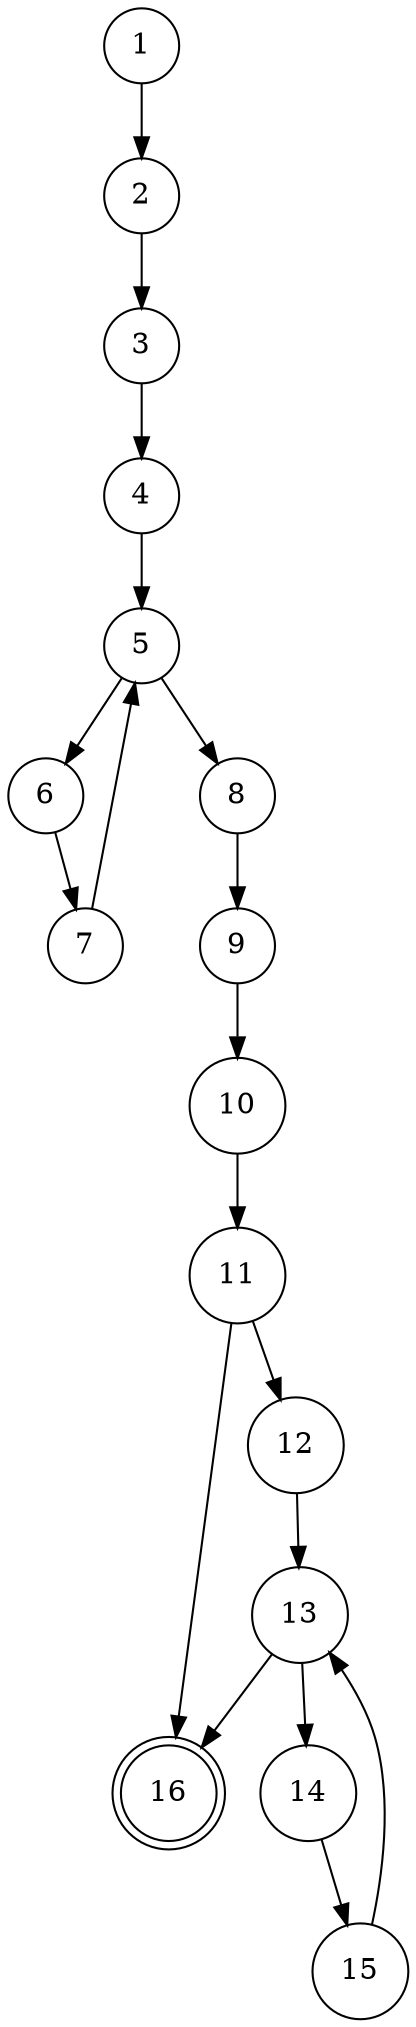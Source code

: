 digraph cfg{
node [shape = doublecircle] 16;
node [shape = circle];
/* definition of h_in at 1 */
/* definition of h_out at 1 */
/* definition of i at 4 */
/* definition of i at 4 */
/* definition of g_data at 8 */
/* definition of h_out at 10 */
/* definition of i at 12 */
/* definition of i at 12 */
/* definition of h_out at 14 */
/* definition of argc at 1 */
/* definition of argv at 1 */
/* definition of numBlock at 1 */
/* definition of numThread at 1 */
/* definition of gridsize at 1 */
/* definition of blocksize at 1 */
/* definition of N at 1 */
/* definition of value at 1 */
/* definition of size at 1 */
/* definition of sizeOutput at 1 */
/* cusage of numBlock at 1 */
/* cusage of numThread at 1 */
/* cusage of numBlock at 1 */
/* cusage of numThread at 1 */
/* cusage of N at 1 */
/* cusage of numBlock at 1 */
/* cusage of size at 1 */
/* cusage of sizeOutput at 1 */
/* cusage of g_data at 2 */
/* cusage of size at 2 */
/* cusage of g_odata at 3 */
/* cusage of sizeOutput at 3 */
/* cusage of i at 7 */
/* cusage of h_in at 6 */
/* cusage of i at 6 */
/* cusage of g_odata at 8 */
/* cusage of sizeOutput at 8 */
/* cusage of blocksize at 9 */
/* cusage of gridsize at 9 */
/* cusage of i at 15 */
/* cusage of h_out at 14 */
/* cusage of h_out at 14 */
/* cusage of i at 14 */
/* cusage of h_out at 16 */
/* pusage of i at 5 */
/* pusage of i at 5 */
/* pusage of N at 5 */
/* pusage of N at 5 */
/* pusage of N at 11 */
/* pusage of N at 11 */
/* pusage of i at 13 */
/* pusage of i at 13 */
/* pusage of numBlock at 13 */
/* pusage of numBlock at 13 */
/* syncNode at 2 */
/* syncNode at 3 */
/* syncNode at 8 */
/* syncNode at 9 */
/* syncNode at 10 */
/* susage of g_data at 9 */
/* susage of g_odata at 9 */
/* susage of value at 9 */
/* susage of N at 9 */
/* m_send.1 of g_data at 9 */
/* m_send.1 of g_odata at 9 */
/* m_send.1 of value at 9 */
/* m_send.1 of N at 9 */
/* m_recv.1 of g_data at 10 */
/* m_recv.1 of g_odata at 10 */
1 -> 2;
2 -> 3;
3 -> 4;
4 -> 5;
5 -> 6;
6 -> 7;
7 -> 5;
5 -> 8;
8 -> 9;
9 -> 10;
10 -> 11;
11 -> 12;
12 -> 13;
13 -> 14;
14 -> 15;
15 -> 13;
13 -> 16;
11 -> 16;
}